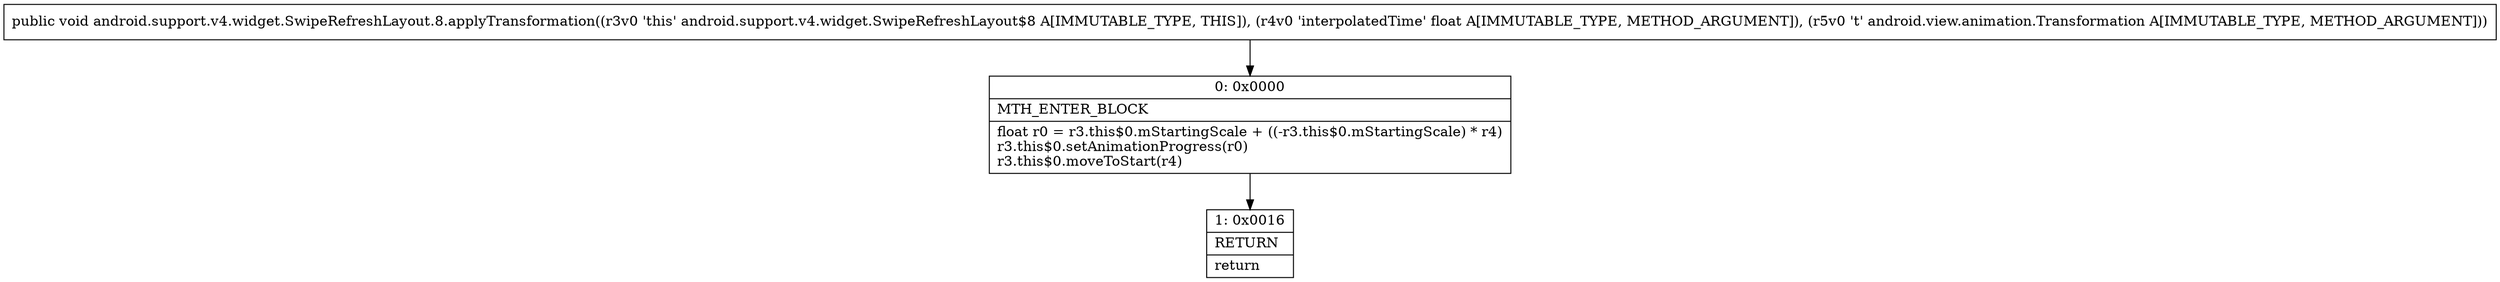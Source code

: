digraph "CFG forandroid.support.v4.widget.SwipeRefreshLayout.8.applyTransformation(FLandroid\/view\/animation\/Transformation;)V" {
Node_0 [shape=record,label="{0\:\ 0x0000|MTH_ENTER_BLOCK\l|float r0 = r3.this$0.mStartingScale + ((\-r3.this$0.mStartingScale) * r4)\lr3.this$0.setAnimationProgress(r0)\lr3.this$0.moveToStart(r4)\l}"];
Node_1 [shape=record,label="{1\:\ 0x0016|RETURN\l|return\l}"];
MethodNode[shape=record,label="{public void android.support.v4.widget.SwipeRefreshLayout.8.applyTransformation((r3v0 'this' android.support.v4.widget.SwipeRefreshLayout$8 A[IMMUTABLE_TYPE, THIS]), (r4v0 'interpolatedTime' float A[IMMUTABLE_TYPE, METHOD_ARGUMENT]), (r5v0 't' android.view.animation.Transformation A[IMMUTABLE_TYPE, METHOD_ARGUMENT])) }"];
MethodNode -> Node_0;
Node_0 -> Node_1;
}


